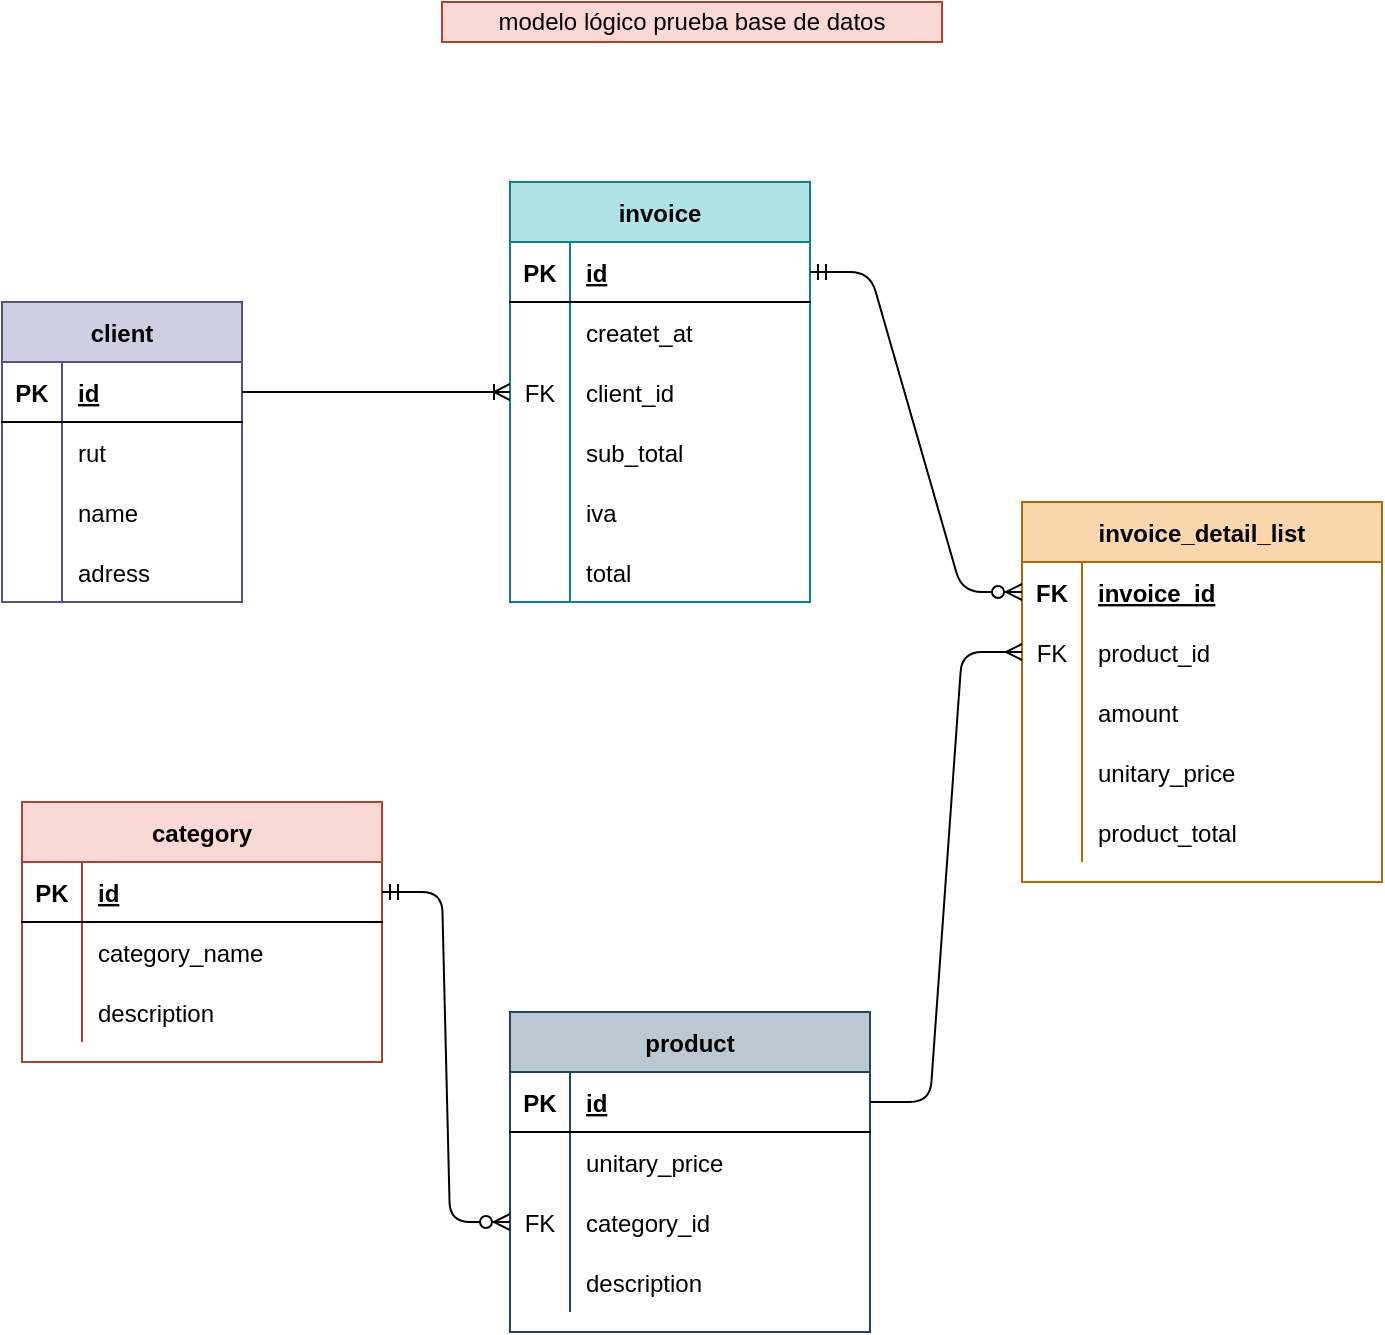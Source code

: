 <mxfile version="14.5.10" type="device"><diagram id="mGJSvG1Wip0SbqEa6AOt" name="Page-1"><mxGraphModel dx="1422" dy="705" grid="1" gridSize="10" guides="1" tooltips="1" connect="1" arrows="1" fold="1" page="1" pageScale="1" pageWidth="827" pageHeight="1169" math="0" shadow="0"><root><mxCell id="0"/><mxCell id="1" parent="0"/><mxCell id="eV7dM3oFYVPUj0QsVYrU-2" value="client" style="shape=table;startSize=30;container=1;collapsible=1;childLayout=tableLayout;fixedRows=1;rowLines=0;fontStyle=1;align=center;resizeLast=1;fillColor=#d0cee2;strokeColor=#56517e;" vertex="1" parent="1"><mxGeometry x="69" y="240" width="120" height="150" as="geometry"/></mxCell><mxCell id="eV7dM3oFYVPUj0QsVYrU-3" value="" style="shape=partialRectangle;collapsible=0;dropTarget=0;pointerEvents=0;fillColor=none;top=0;left=0;bottom=1;right=0;points=[[0,0.5],[1,0.5]];portConstraint=eastwest;" vertex="1" parent="eV7dM3oFYVPUj0QsVYrU-2"><mxGeometry y="30" width="120" height="30" as="geometry"/></mxCell><mxCell id="eV7dM3oFYVPUj0QsVYrU-4" value="PK" style="shape=partialRectangle;connectable=0;fillColor=none;top=0;left=0;bottom=0;right=0;fontStyle=1;overflow=hidden;" vertex="1" parent="eV7dM3oFYVPUj0QsVYrU-3"><mxGeometry width="30" height="30" as="geometry"/></mxCell><mxCell id="eV7dM3oFYVPUj0QsVYrU-5" value="id" style="shape=partialRectangle;connectable=0;fillColor=none;top=0;left=0;bottom=0;right=0;align=left;spacingLeft=6;fontStyle=5;overflow=hidden;" vertex="1" parent="eV7dM3oFYVPUj0QsVYrU-3"><mxGeometry x="30" width="90" height="30" as="geometry"/></mxCell><mxCell id="eV7dM3oFYVPUj0QsVYrU-6" value="" style="shape=partialRectangle;collapsible=0;dropTarget=0;pointerEvents=0;fillColor=none;top=0;left=0;bottom=0;right=0;points=[[0,0.5],[1,0.5]];portConstraint=eastwest;" vertex="1" parent="eV7dM3oFYVPUj0QsVYrU-2"><mxGeometry y="60" width="120" height="30" as="geometry"/></mxCell><mxCell id="eV7dM3oFYVPUj0QsVYrU-7" value="" style="shape=partialRectangle;connectable=0;fillColor=none;top=0;left=0;bottom=0;right=0;editable=1;overflow=hidden;" vertex="1" parent="eV7dM3oFYVPUj0QsVYrU-6"><mxGeometry width="30" height="30" as="geometry"/></mxCell><mxCell id="eV7dM3oFYVPUj0QsVYrU-8" value="rut" style="shape=partialRectangle;connectable=0;fillColor=none;top=0;left=0;bottom=0;right=0;align=left;spacingLeft=6;overflow=hidden;" vertex="1" parent="eV7dM3oFYVPUj0QsVYrU-6"><mxGeometry x="30" width="90" height="30" as="geometry"/></mxCell><mxCell id="eV7dM3oFYVPUj0QsVYrU-9" value="" style="shape=partialRectangle;collapsible=0;dropTarget=0;pointerEvents=0;fillColor=none;top=0;left=0;bottom=0;right=0;points=[[0,0.5],[1,0.5]];portConstraint=eastwest;" vertex="1" parent="eV7dM3oFYVPUj0QsVYrU-2"><mxGeometry y="90" width="120" height="30" as="geometry"/></mxCell><mxCell id="eV7dM3oFYVPUj0QsVYrU-10" value="" style="shape=partialRectangle;connectable=0;fillColor=none;top=0;left=0;bottom=0;right=0;editable=1;overflow=hidden;" vertex="1" parent="eV7dM3oFYVPUj0QsVYrU-9"><mxGeometry width="30" height="30" as="geometry"/></mxCell><mxCell id="eV7dM3oFYVPUj0QsVYrU-11" value="name" style="shape=partialRectangle;connectable=0;fillColor=none;top=0;left=0;bottom=0;right=0;align=left;spacingLeft=6;overflow=hidden;" vertex="1" parent="eV7dM3oFYVPUj0QsVYrU-9"><mxGeometry x="30" width="90" height="30" as="geometry"/></mxCell><mxCell id="eV7dM3oFYVPUj0QsVYrU-12" value="" style="shape=partialRectangle;collapsible=0;dropTarget=0;pointerEvents=0;fillColor=none;top=0;left=0;bottom=0;right=0;points=[[0,0.5],[1,0.5]];portConstraint=eastwest;" vertex="1" parent="eV7dM3oFYVPUj0QsVYrU-2"><mxGeometry y="120" width="120" height="30" as="geometry"/></mxCell><mxCell id="eV7dM3oFYVPUj0QsVYrU-13" value="" style="shape=partialRectangle;connectable=0;fillColor=none;top=0;left=0;bottom=0;right=0;editable=1;overflow=hidden;" vertex="1" parent="eV7dM3oFYVPUj0QsVYrU-12"><mxGeometry width="30" height="30" as="geometry"/></mxCell><mxCell id="eV7dM3oFYVPUj0QsVYrU-14" value="adress" style="shape=partialRectangle;connectable=0;fillColor=none;top=0;left=0;bottom=0;right=0;align=left;spacingLeft=6;overflow=hidden;" vertex="1" parent="eV7dM3oFYVPUj0QsVYrU-12"><mxGeometry x="30" width="90" height="30" as="geometry"/></mxCell><mxCell id="eV7dM3oFYVPUj0QsVYrU-15" value="invoice" style="shape=table;startSize=30;container=1;collapsible=1;childLayout=tableLayout;fixedRows=1;rowLines=0;fontStyle=1;align=center;resizeLast=1;fillColor=#b0e3e6;strokeColor=#0e8088;" vertex="1" parent="1"><mxGeometry x="323" y="180" width="150" height="210" as="geometry"/></mxCell><mxCell id="eV7dM3oFYVPUj0QsVYrU-16" value="" style="shape=partialRectangle;collapsible=0;dropTarget=0;pointerEvents=0;fillColor=none;top=0;left=0;bottom=1;right=0;points=[[0,0.5],[1,0.5]];portConstraint=eastwest;" vertex="1" parent="eV7dM3oFYVPUj0QsVYrU-15"><mxGeometry y="30" width="150" height="30" as="geometry"/></mxCell><mxCell id="eV7dM3oFYVPUj0QsVYrU-17" value="PK" style="shape=partialRectangle;connectable=0;fillColor=none;top=0;left=0;bottom=0;right=0;fontStyle=1;overflow=hidden;" vertex="1" parent="eV7dM3oFYVPUj0QsVYrU-16"><mxGeometry width="30" height="30" as="geometry"/></mxCell><mxCell id="eV7dM3oFYVPUj0QsVYrU-18" value="id" style="shape=partialRectangle;connectable=0;fillColor=none;top=0;left=0;bottom=0;right=0;align=left;spacingLeft=6;fontStyle=5;overflow=hidden;" vertex="1" parent="eV7dM3oFYVPUj0QsVYrU-16"><mxGeometry x="30" width="120" height="30" as="geometry"/></mxCell><mxCell id="eV7dM3oFYVPUj0QsVYrU-19" value="" style="shape=partialRectangle;collapsible=0;dropTarget=0;pointerEvents=0;fillColor=none;top=0;left=0;bottom=0;right=0;points=[[0,0.5],[1,0.5]];portConstraint=eastwest;" vertex="1" parent="eV7dM3oFYVPUj0QsVYrU-15"><mxGeometry y="60" width="150" height="30" as="geometry"/></mxCell><mxCell id="eV7dM3oFYVPUj0QsVYrU-20" value="" style="shape=partialRectangle;connectable=0;fillColor=none;top=0;left=0;bottom=0;right=0;editable=1;overflow=hidden;" vertex="1" parent="eV7dM3oFYVPUj0QsVYrU-19"><mxGeometry width="30" height="30" as="geometry"/></mxCell><mxCell id="eV7dM3oFYVPUj0QsVYrU-21" value="createt_at" style="shape=partialRectangle;connectable=0;fillColor=none;top=0;left=0;bottom=0;right=0;align=left;spacingLeft=6;overflow=hidden;" vertex="1" parent="eV7dM3oFYVPUj0QsVYrU-19"><mxGeometry x="30" width="120" height="30" as="geometry"/></mxCell><mxCell id="eV7dM3oFYVPUj0QsVYrU-22" value="" style="shape=partialRectangle;collapsible=0;dropTarget=0;pointerEvents=0;fillColor=none;top=0;left=0;bottom=0;right=0;points=[[0,0.5],[1,0.5]];portConstraint=eastwest;" vertex="1" parent="eV7dM3oFYVPUj0QsVYrU-15"><mxGeometry y="90" width="150" height="30" as="geometry"/></mxCell><mxCell id="eV7dM3oFYVPUj0QsVYrU-23" value="FK" style="shape=partialRectangle;connectable=0;fillColor=none;top=0;left=0;bottom=0;right=0;editable=1;overflow=hidden;" vertex="1" parent="eV7dM3oFYVPUj0QsVYrU-22"><mxGeometry width="30" height="30" as="geometry"/></mxCell><mxCell id="eV7dM3oFYVPUj0QsVYrU-24" value="client_id" style="shape=partialRectangle;connectable=0;fillColor=none;top=0;left=0;bottom=0;right=0;align=left;spacingLeft=6;overflow=hidden;" vertex="1" parent="eV7dM3oFYVPUj0QsVYrU-22"><mxGeometry x="30" width="120" height="30" as="geometry"/></mxCell><mxCell id="eV7dM3oFYVPUj0QsVYrU-41" value="" style="shape=partialRectangle;collapsible=0;dropTarget=0;pointerEvents=0;fillColor=none;top=0;left=0;bottom=0;right=0;points=[[0,0.5],[1,0.5]];portConstraint=eastwest;" vertex="1" parent="eV7dM3oFYVPUj0QsVYrU-15"><mxGeometry y="120" width="150" height="30" as="geometry"/></mxCell><mxCell id="eV7dM3oFYVPUj0QsVYrU-42" value="" style="shape=partialRectangle;connectable=0;fillColor=none;top=0;left=0;bottom=0;right=0;editable=1;overflow=hidden;" vertex="1" parent="eV7dM3oFYVPUj0QsVYrU-41"><mxGeometry width="30" height="30" as="geometry"/></mxCell><mxCell id="eV7dM3oFYVPUj0QsVYrU-43" value="sub_total" style="shape=partialRectangle;connectable=0;fillColor=none;top=0;left=0;bottom=0;right=0;align=left;spacingLeft=6;overflow=hidden;" vertex="1" parent="eV7dM3oFYVPUj0QsVYrU-41"><mxGeometry x="30" width="120" height="30" as="geometry"/></mxCell><mxCell id="eV7dM3oFYVPUj0QsVYrU-44" value="" style="shape=partialRectangle;collapsible=0;dropTarget=0;pointerEvents=0;fillColor=none;top=0;left=0;bottom=0;right=0;points=[[0,0.5],[1,0.5]];portConstraint=eastwest;" vertex="1" parent="eV7dM3oFYVPUj0QsVYrU-15"><mxGeometry y="150" width="150" height="30" as="geometry"/></mxCell><mxCell id="eV7dM3oFYVPUj0QsVYrU-45" value="" style="shape=partialRectangle;connectable=0;fillColor=none;top=0;left=0;bottom=0;right=0;editable=1;overflow=hidden;" vertex="1" parent="eV7dM3oFYVPUj0QsVYrU-44"><mxGeometry width="30" height="30" as="geometry"/></mxCell><mxCell id="eV7dM3oFYVPUj0QsVYrU-46" value="iva" style="shape=partialRectangle;connectable=0;fillColor=none;top=0;left=0;bottom=0;right=0;align=left;spacingLeft=6;overflow=hidden;" vertex="1" parent="eV7dM3oFYVPUj0QsVYrU-44"><mxGeometry x="30" width="120" height="30" as="geometry"/></mxCell><mxCell id="eV7dM3oFYVPUj0QsVYrU-60" value="" style="shape=partialRectangle;collapsible=0;dropTarget=0;pointerEvents=0;fillColor=none;top=0;left=0;bottom=0;right=0;points=[[0,0.5],[1,0.5]];portConstraint=eastwest;" vertex="1" parent="eV7dM3oFYVPUj0QsVYrU-15"><mxGeometry y="180" width="150" height="30" as="geometry"/></mxCell><mxCell id="eV7dM3oFYVPUj0QsVYrU-61" value="" style="shape=partialRectangle;connectable=0;fillColor=none;top=0;left=0;bottom=0;right=0;editable=1;overflow=hidden;" vertex="1" parent="eV7dM3oFYVPUj0QsVYrU-60"><mxGeometry width="30" height="30" as="geometry"/></mxCell><mxCell id="eV7dM3oFYVPUj0QsVYrU-62" value="total" style="shape=partialRectangle;connectable=0;fillColor=none;top=0;left=0;bottom=0;right=0;align=left;spacingLeft=6;overflow=hidden;" vertex="1" parent="eV7dM3oFYVPUj0QsVYrU-60"><mxGeometry x="30" width="120" height="30" as="geometry"/></mxCell><mxCell id="eV7dM3oFYVPUj0QsVYrU-47" value="invoice_detail_list" style="shape=table;startSize=30;container=1;collapsible=1;childLayout=tableLayout;fixedRows=1;rowLines=0;fontStyle=1;align=center;resizeLast=1;fillColor=#fad7ac;strokeColor=#b46504;" vertex="1" parent="1"><mxGeometry x="579" y="340" width="180" height="190" as="geometry"/></mxCell><mxCell id="eV7dM3oFYVPUj0QsVYrU-48" value="" style="shape=partialRectangle;collapsible=0;dropTarget=0;pointerEvents=0;fillColor=none;top=0;left=0;bottom=1;right=0;points=[[0,0.5],[1,0.5]];portConstraint=eastwest;strokeColor=none;" vertex="1" parent="eV7dM3oFYVPUj0QsVYrU-47"><mxGeometry y="30" width="180" height="30" as="geometry"/></mxCell><mxCell id="eV7dM3oFYVPUj0QsVYrU-49" value="FK" style="shape=partialRectangle;connectable=0;fillColor=none;top=0;left=0;bottom=0;right=0;fontStyle=1;overflow=hidden;" vertex="1" parent="eV7dM3oFYVPUj0QsVYrU-48"><mxGeometry width="30" height="30" as="geometry"/></mxCell><mxCell id="eV7dM3oFYVPUj0QsVYrU-50" value="invoice_id" style="shape=partialRectangle;connectable=0;fillColor=none;top=0;left=0;bottom=0;right=0;align=left;spacingLeft=6;fontStyle=5;overflow=hidden;strokeColor=none;" vertex="1" parent="eV7dM3oFYVPUj0QsVYrU-48"><mxGeometry x="30" width="150" height="30" as="geometry"/></mxCell><mxCell id="eV7dM3oFYVPUj0QsVYrU-51" value="" style="shape=partialRectangle;collapsible=0;dropTarget=0;pointerEvents=0;fillColor=none;top=0;left=0;bottom=0;right=0;points=[[0,0.5],[1,0.5]];portConstraint=eastwest;" vertex="1" parent="eV7dM3oFYVPUj0QsVYrU-47"><mxGeometry y="60" width="180" height="30" as="geometry"/></mxCell><mxCell id="eV7dM3oFYVPUj0QsVYrU-52" value="FK" style="shape=partialRectangle;connectable=0;fillColor=none;top=0;left=0;bottom=0;right=0;editable=1;overflow=hidden;" vertex="1" parent="eV7dM3oFYVPUj0QsVYrU-51"><mxGeometry width="30" height="30" as="geometry"/></mxCell><mxCell id="eV7dM3oFYVPUj0QsVYrU-53" value="product_id" style="shape=partialRectangle;connectable=0;fillColor=none;top=0;left=0;bottom=0;right=0;align=left;spacingLeft=6;overflow=hidden;" vertex="1" parent="eV7dM3oFYVPUj0QsVYrU-51"><mxGeometry x="30" width="150" height="30" as="geometry"/></mxCell><mxCell id="eV7dM3oFYVPUj0QsVYrU-54" value="" style="shape=partialRectangle;collapsible=0;dropTarget=0;pointerEvents=0;fillColor=none;top=0;left=0;bottom=0;right=0;points=[[0,0.5],[1,0.5]];portConstraint=eastwest;" vertex="1" parent="eV7dM3oFYVPUj0QsVYrU-47"><mxGeometry y="90" width="180" height="30" as="geometry"/></mxCell><mxCell id="eV7dM3oFYVPUj0QsVYrU-55" value="" style="shape=partialRectangle;connectable=0;fillColor=none;top=0;left=0;bottom=0;right=0;editable=1;overflow=hidden;" vertex="1" parent="eV7dM3oFYVPUj0QsVYrU-54"><mxGeometry width="30" height="30" as="geometry"/></mxCell><mxCell id="eV7dM3oFYVPUj0QsVYrU-56" value="amount" style="shape=partialRectangle;connectable=0;fillColor=none;top=0;left=0;bottom=0;right=0;align=left;spacingLeft=6;overflow=hidden;" vertex="1" parent="eV7dM3oFYVPUj0QsVYrU-54"><mxGeometry x="30" width="150" height="30" as="geometry"/></mxCell><mxCell id="eV7dM3oFYVPUj0QsVYrU-57" value="" style="shape=partialRectangle;collapsible=0;dropTarget=0;pointerEvents=0;fillColor=none;top=0;left=0;bottom=0;right=0;points=[[0,0.5],[1,0.5]];portConstraint=eastwest;" vertex="1" parent="eV7dM3oFYVPUj0QsVYrU-47"><mxGeometry y="120" width="180" height="30" as="geometry"/></mxCell><mxCell id="eV7dM3oFYVPUj0QsVYrU-58" value="" style="shape=partialRectangle;connectable=0;fillColor=none;top=0;left=0;bottom=0;right=0;editable=1;overflow=hidden;" vertex="1" parent="eV7dM3oFYVPUj0QsVYrU-57"><mxGeometry width="30" height="30" as="geometry"/></mxCell><mxCell id="eV7dM3oFYVPUj0QsVYrU-59" value="unitary_price" style="shape=partialRectangle;connectable=0;fillColor=none;top=0;left=0;bottom=0;right=0;align=left;spacingLeft=6;overflow=hidden;" vertex="1" parent="eV7dM3oFYVPUj0QsVYrU-57"><mxGeometry x="30" width="150" height="30" as="geometry"/></mxCell><mxCell id="eV7dM3oFYVPUj0QsVYrU-103" value="" style="shape=partialRectangle;collapsible=0;dropTarget=0;pointerEvents=0;fillColor=none;top=0;left=0;bottom=0;right=0;points=[[0,0.5],[1,0.5]];portConstraint=eastwest;" vertex="1" parent="eV7dM3oFYVPUj0QsVYrU-47"><mxGeometry y="150" width="180" height="30" as="geometry"/></mxCell><mxCell id="eV7dM3oFYVPUj0QsVYrU-104" value="" style="shape=partialRectangle;connectable=0;fillColor=none;top=0;left=0;bottom=0;right=0;editable=1;overflow=hidden;" vertex="1" parent="eV7dM3oFYVPUj0QsVYrU-103"><mxGeometry width="30" height="30" as="geometry"/></mxCell><mxCell id="eV7dM3oFYVPUj0QsVYrU-105" value="product_total" style="shape=partialRectangle;connectable=0;fillColor=none;top=0;left=0;bottom=0;right=0;align=left;spacingLeft=6;overflow=hidden;" vertex="1" parent="eV7dM3oFYVPUj0QsVYrU-103"><mxGeometry x="30" width="150" height="30" as="geometry"/></mxCell><mxCell id="eV7dM3oFYVPUj0QsVYrU-67" value="" style="edgeStyle=entityRelationEdgeStyle;fontSize=12;html=1;endArrow=ERoneToMany;exitX=1;exitY=0.5;exitDx=0;exitDy=0;entryX=0;entryY=0.5;entryDx=0;entryDy=0;" edge="1" parent="1" source="eV7dM3oFYVPUj0QsVYrU-3" target="eV7dM3oFYVPUj0QsVYrU-22"><mxGeometry width="100" height="100" relative="1" as="geometry"><mxPoint x="329" y="550" as="sourcePoint"/><mxPoint x="429" y="450" as="targetPoint"/></mxGeometry></mxCell><mxCell id="eV7dM3oFYVPUj0QsVYrU-68" value="product" style="shape=table;startSize=30;container=1;collapsible=1;childLayout=tableLayout;fixedRows=1;rowLines=0;fontStyle=1;align=center;resizeLast=1;fillColor=#bac8d3;strokeColor=#23445d;" vertex="1" parent="1"><mxGeometry x="323" y="595" width="180" height="160" as="geometry"/></mxCell><mxCell id="eV7dM3oFYVPUj0QsVYrU-69" value="" style="shape=partialRectangle;collapsible=0;dropTarget=0;pointerEvents=0;fillColor=none;top=0;left=0;bottom=1;right=0;points=[[0,0.5],[1,0.5]];portConstraint=eastwest;" vertex="1" parent="eV7dM3oFYVPUj0QsVYrU-68"><mxGeometry y="30" width="180" height="30" as="geometry"/></mxCell><mxCell id="eV7dM3oFYVPUj0QsVYrU-70" value="PK" style="shape=partialRectangle;connectable=0;fillColor=none;top=0;left=0;bottom=0;right=0;fontStyle=1;overflow=hidden;" vertex="1" parent="eV7dM3oFYVPUj0QsVYrU-69"><mxGeometry width="30" height="30" as="geometry"/></mxCell><mxCell id="eV7dM3oFYVPUj0QsVYrU-71" value="id" style="shape=partialRectangle;connectable=0;fillColor=none;top=0;left=0;bottom=0;right=0;align=left;spacingLeft=6;fontStyle=5;overflow=hidden;" vertex="1" parent="eV7dM3oFYVPUj0QsVYrU-69"><mxGeometry x="30" width="150" height="30" as="geometry"/></mxCell><mxCell id="eV7dM3oFYVPUj0QsVYrU-72" value="" style="shape=partialRectangle;collapsible=0;dropTarget=0;pointerEvents=0;fillColor=none;top=0;left=0;bottom=0;right=0;points=[[0,0.5],[1,0.5]];portConstraint=eastwest;" vertex="1" parent="eV7dM3oFYVPUj0QsVYrU-68"><mxGeometry y="60" width="180" height="30" as="geometry"/></mxCell><mxCell id="eV7dM3oFYVPUj0QsVYrU-73" value="" style="shape=partialRectangle;connectable=0;fillColor=none;top=0;left=0;bottom=0;right=0;editable=1;overflow=hidden;" vertex="1" parent="eV7dM3oFYVPUj0QsVYrU-72"><mxGeometry width="30" height="30" as="geometry"/></mxCell><mxCell id="eV7dM3oFYVPUj0QsVYrU-74" value="unitary_price" style="shape=partialRectangle;connectable=0;fillColor=none;top=0;left=0;bottom=0;right=0;align=left;spacingLeft=6;overflow=hidden;" vertex="1" parent="eV7dM3oFYVPUj0QsVYrU-72"><mxGeometry x="30" width="150" height="30" as="geometry"/></mxCell><mxCell id="eV7dM3oFYVPUj0QsVYrU-75" value="" style="shape=partialRectangle;collapsible=0;dropTarget=0;pointerEvents=0;fillColor=none;top=0;left=0;bottom=0;right=0;points=[[0,0.5],[1,0.5]];portConstraint=eastwest;" vertex="1" parent="eV7dM3oFYVPUj0QsVYrU-68"><mxGeometry y="90" width="180" height="30" as="geometry"/></mxCell><mxCell id="eV7dM3oFYVPUj0QsVYrU-76" value="FK" style="shape=partialRectangle;connectable=0;fillColor=none;top=0;left=0;bottom=0;right=0;editable=1;overflow=hidden;" vertex="1" parent="eV7dM3oFYVPUj0QsVYrU-75"><mxGeometry width="30" height="30" as="geometry"/></mxCell><mxCell id="eV7dM3oFYVPUj0QsVYrU-77" value="category_id" style="shape=partialRectangle;connectable=0;fillColor=none;top=0;left=0;bottom=0;right=0;align=left;spacingLeft=6;overflow=hidden;" vertex="1" parent="eV7dM3oFYVPUj0QsVYrU-75"><mxGeometry x="30" width="150" height="30" as="geometry"/></mxCell><mxCell id="eV7dM3oFYVPUj0QsVYrU-78" value="" style="shape=partialRectangle;collapsible=0;dropTarget=0;pointerEvents=0;fillColor=none;top=0;left=0;bottom=0;right=0;points=[[0,0.5],[1,0.5]];portConstraint=eastwest;" vertex="1" parent="eV7dM3oFYVPUj0QsVYrU-68"><mxGeometry y="120" width="180" height="30" as="geometry"/></mxCell><mxCell id="eV7dM3oFYVPUj0QsVYrU-79" value="" style="shape=partialRectangle;connectable=0;fillColor=none;top=0;left=0;bottom=0;right=0;editable=1;overflow=hidden;" vertex="1" parent="eV7dM3oFYVPUj0QsVYrU-78"><mxGeometry width="30" height="30" as="geometry"/></mxCell><mxCell id="eV7dM3oFYVPUj0QsVYrU-80" value="description" style="shape=partialRectangle;connectable=0;fillColor=none;top=0;left=0;bottom=0;right=0;align=left;spacingLeft=6;overflow=hidden;" vertex="1" parent="eV7dM3oFYVPUj0QsVYrU-78"><mxGeometry x="30" width="150" height="30" as="geometry"/></mxCell><mxCell id="eV7dM3oFYVPUj0QsVYrU-81" value="category" style="shape=table;startSize=30;container=1;collapsible=1;childLayout=tableLayout;fixedRows=1;rowLines=0;fontStyle=1;align=center;resizeLast=1;fillColor=#fad9d5;strokeColor=#ae4132;" vertex="1" parent="1"><mxGeometry x="79" y="490" width="180" height="130" as="geometry"/></mxCell><mxCell id="eV7dM3oFYVPUj0QsVYrU-82" value="" style="shape=partialRectangle;collapsible=0;dropTarget=0;pointerEvents=0;fillColor=none;top=0;left=0;bottom=1;right=0;points=[[0,0.5],[1,0.5]];portConstraint=eastwest;" vertex="1" parent="eV7dM3oFYVPUj0QsVYrU-81"><mxGeometry y="30" width="180" height="30" as="geometry"/></mxCell><mxCell id="eV7dM3oFYVPUj0QsVYrU-83" value="PK" style="shape=partialRectangle;connectable=0;fillColor=none;top=0;left=0;bottom=0;right=0;fontStyle=1;overflow=hidden;" vertex="1" parent="eV7dM3oFYVPUj0QsVYrU-82"><mxGeometry width="30" height="30" as="geometry"/></mxCell><mxCell id="eV7dM3oFYVPUj0QsVYrU-84" value="id" style="shape=partialRectangle;connectable=0;fillColor=none;top=0;left=0;bottom=0;right=0;align=left;spacingLeft=6;fontStyle=5;overflow=hidden;" vertex="1" parent="eV7dM3oFYVPUj0QsVYrU-82"><mxGeometry x="30" width="150" height="30" as="geometry"/></mxCell><mxCell id="eV7dM3oFYVPUj0QsVYrU-85" value="" style="shape=partialRectangle;collapsible=0;dropTarget=0;pointerEvents=0;fillColor=none;top=0;left=0;bottom=0;right=0;points=[[0,0.5],[1,0.5]];portConstraint=eastwest;" vertex="1" parent="eV7dM3oFYVPUj0QsVYrU-81"><mxGeometry y="60" width="180" height="30" as="geometry"/></mxCell><mxCell id="eV7dM3oFYVPUj0QsVYrU-86" value="" style="shape=partialRectangle;connectable=0;fillColor=none;top=0;left=0;bottom=0;right=0;editable=1;overflow=hidden;" vertex="1" parent="eV7dM3oFYVPUj0QsVYrU-85"><mxGeometry width="30" height="30" as="geometry"/></mxCell><mxCell id="eV7dM3oFYVPUj0QsVYrU-87" value="category_name" style="shape=partialRectangle;connectable=0;fillColor=none;top=0;left=0;bottom=0;right=0;align=left;spacingLeft=6;overflow=hidden;" vertex="1" parent="eV7dM3oFYVPUj0QsVYrU-85"><mxGeometry x="30" width="150" height="30" as="geometry"/></mxCell><mxCell id="eV7dM3oFYVPUj0QsVYrU-88" value="" style="shape=partialRectangle;collapsible=0;dropTarget=0;pointerEvents=0;fillColor=none;top=0;left=0;bottom=0;right=0;points=[[0,0.5],[1,0.5]];portConstraint=eastwest;" vertex="1" parent="eV7dM3oFYVPUj0QsVYrU-81"><mxGeometry y="90" width="180" height="30" as="geometry"/></mxCell><mxCell id="eV7dM3oFYVPUj0QsVYrU-89" value="" style="shape=partialRectangle;connectable=0;fillColor=none;top=0;left=0;bottom=0;right=0;editable=1;overflow=hidden;" vertex="1" parent="eV7dM3oFYVPUj0QsVYrU-88"><mxGeometry width="30" height="30" as="geometry"/></mxCell><mxCell id="eV7dM3oFYVPUj0QsVYrU-90" value="description" style="shape=partialRectangle;connectable=0;fillColor=none;top=0;left=0;bottom=0;right=0;align=left;spacingLeft=6;overflow=hidden;" vertex="1" parent="eV7dM3oFYVPUj0QsVYrU-88"><mxGeometry x="30" width="150" height="30" as="geometry"/></mxCell><mxCell id="eV7dM3oFYVPUj0QsVYrU-108" value="" style="edgeStyle=entityRelationEdgeStyle;fontSize=12;html=1;endArrow=ERzeroToMany;startArrow=ERmandOne;exitX=1;exitY=0.5;exitDx=0;exitDy=0;entryX=0;entryY=0.5;entryDx=0;entryDy=0;" edge="1" parent="1" source="eV7dM3oFYVPUj0QsVYrU-16" target="eV7dM3oFYVPUj0QsVYrU-48"><mxGeometry width="100" height="100" relative="1" as="geometry"><mxPoint x="329" y="550" as="sourcePoint"/><mxPoint x="429" y="450" as="targetPoint"/></mxGeometry></mxCell><mxCell id="eV7dM3oFYVPUj0QsVYrU-109" value="" style="edgeStyle=entityRelationEdgeStyle;fontSize=12;html=1;endArrow=ERzeroToMany;startArrow=ERmandOne;exitX=1;exitY=0.5;exitDx=0;exitDy=0;entryX=0;entryY=0.5;entryDx=0;entryDy=0;" edge="1" parent="1" source="eV7dM3oFYVPUj0QsVYrU-82" target="eV7dM3oFYVPUj0QsVYrU-75"><mxGeometry width="100" height="100" relative="1" as="geometry"><mxPoint x="329" y="550" as="sourcePoint"/><mxPoint x="429" y="450" as="targetPoint"/></mxGeometry></mxCell><mxCell id="eV7dM3oFYVPUj0QsVYrU-110" value="" style="edgeStyle=entityRelationEdgeStyle;fontSize=12;html=1;endArrow=ERmany;exitX=1;exitY=0.5;exitDx=0;exitDy=0;entryX=0;entryY=0.5;entryDx=0;entryDy=0;" edge="1" parent="1" source="eV7dM3oFYVPUj0QsVYrU-69" target="eV7dM3oFYVPUj0QsVYrU-51"><mxGeometry width="100" height="100" relative="1" as="geometry"><mxPoint x="329" y="550" as="sourcePoint"/><mxPoint x="429" y="450" as="targetPoint"/></mxGeometry></mxCell><mxCell id="eV7dM3oFYVPUj0QsVYrU-111" value="modelo lógico prueba base de datos" style="text;html=1;strokeColor=#ae4132;fillColor=#fad9d5;align=center;verticalAlign=middle;whiteSpace=wrap;rounded=0;" vertex="1" parent="1"><mxGeometry x="289" y="90" width="250" height="20" as="geometry"/></mxCell></root></mxGraphModel></diagram></mxfile>